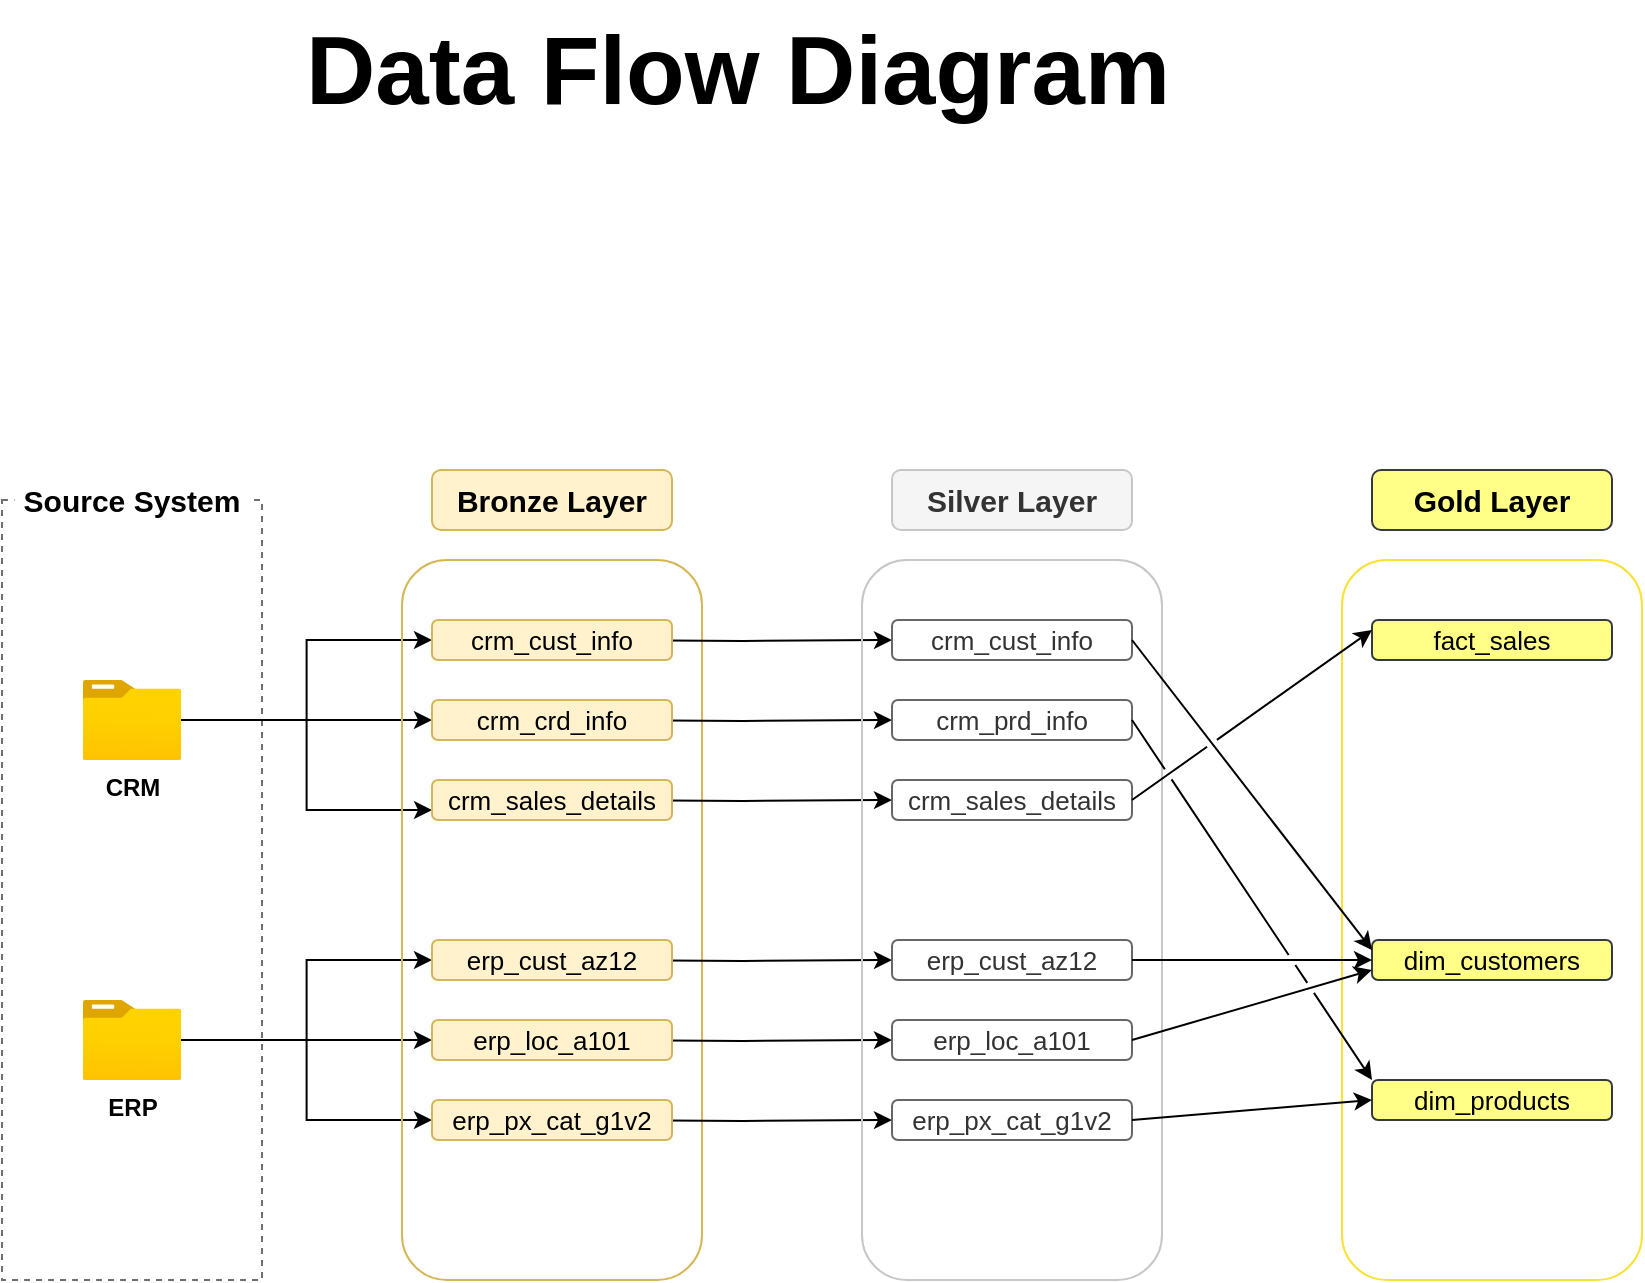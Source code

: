 <mxfile version="26.0.15">
  <diagram name="Page-1" id="u0dbYqxbklUMG_bY6Guo">
    <mxGraphModel dx="2074" dy="2296" grid="1" gridSize="10" guides="1" tooltips="1" connect="1" arrows="1" fold="1" page="1" pageScale="1" pageWidth="850" pageHeight="1100" background="none" math="0" shadow="0">
      <root>
        <mxCell id="0" />
        <mxCell id="1" parent="0" />
        <mxCell id="pWu4eBwuglGeW16qFXt5-1" value="&lt;h1 style=&quot;margin-top: 0px;&quot;&gt;Data Flow Diagram&lt;/h1&gt;" style="text;html=1;whiteSpace=wrap;overflow=hidden;rounded=0;fontSize=24;" parent="1" vertex="1">
          <mxGeometry x="180" y="-60" width="530" height="120" as="geometry" />
        </mxCell>
        <mxCell id="pWu4eBwuglGeW16qFXt5-2" value="" style="rounded=0;whiteSpace=wrap;html=1;fillColor=none;strokeColor=light-dark(#707070, #ededed);dashed=1;" parent="1" vertex="1">
          <mxGeometry x="30" y="190" width="130" height="390" as="geometry" />
        </mxCell>
        <mxCell id="pWu4eBwuglGeW16qFXt5-3" value="&lt;b&gt;&lt;font&gt;Source System&lt;/font&gt;&lt;/b&gt;" style="rounded=0;whiteSpace=wrap;html=1;fontSize=15;strokeColor=none;" parent="1" vertex="1">
          <mxGeometry x="36.25" y="170" width="117.5" height="40" as="geometry" />
        </mxCell>
        <mxCell id="pWu4eBwuglGeW16qFXt5-20" style="edgeStyle=orthogonalEdgeStyle;rounded=0;orthogonalLoop=1;jettySize=auto;html=1;entryX=0;entryY=0.5;entryDx=0;entryDy=0;" parent="1" source="pWu4eBwuglGeW16qFXt5-7" target="pWu4eBwuglGeW16qFXt5-13" edge="1">
          <mxGeometry relative="1" as="geometry" />
        </mxCell>
        <mxCell id="pWu4eBwuglGeW16qFXt5-21" style="edgeStyle=orthogonalEdgeStyle;rounded=0;orthogonalLoop=1;jettySize=auto;html=1;" parent="1" source="pWu4eBwuglGeW16qFXt5-7" target="pWu4eBwuglGeW16qFXt5-15" edge="1">
          <mxGeometry relative="1" as="geometry" />
        </mxCell>
        <mxCell id="pWu4eBwuglGeW16qFXt5-22" style="edgeStyle=orthogonalEdgeStyle;rounded=0;orthogonalLoop=1;jettySize=auto;html=1;entryX=0;entryY=0.75;entryDx=0;entryDy=0;" parent="1" source="pWu4eBwuglGeW16qFXt5-7" target="pWu4eBwuglGeW16qFXt5-14" edge="1">
          <mxGeometry relative="1" as="geometry" />
        </mxCell>
        <mxCell id="pWu4eBwuglGeW16qFXt5-7" value="&lt;b&gt;CRM&lt;/b&gt;" style="image;aspect=fixed;html=1;points=[];align=center;fontSize=12;image=img/lib/azure2/general/Folder_Blank.svg;" parent="1" vertex="1">
          <mxGeometry x="70.35" y="280" width="49.29" height="40" as="geometry" />
        </mxCell>
        <mxCell id="pWu4eBwuglGeW16qFXt5-23" style="edgeStyle=orthogonalEdgeStyle;rounded=0;orthogonalLoop=1;jettySize=auto;html=1;entryX=0;entryY=0.5;entryDx=0;entryDy=0;" parent="1" source="pWu4eBwuglGeW16qFXt5-9" target="pWu4eBwuglGeW16qFXt5-17" edge="1">
          <mxGeometry relative="1" as="geometry" />
        </mxCell>
        <mxCell id="pWu4eBwuglGeW16qFXt5-24" style="edgeStyle=orthogonalEdgeStyle;rounded=0;orthogonalLoop=1;jettySize=auto;html=1;" parent="1" source="pWu4eBwuglGeW16qFXt5-9" target="pWu4eBwuglGeW16qFXt5-19" edge="1">
          <mxGeometry relative="1" as="geometry" />
        </mxCell>
        <mxCell id="pWu4eBwuglGeW16qFXt5-25" style="edgeStyle=orthogonalEdgeStyle;rounded=0;orthogonalLoop=1;jettySize=auto;html=1;entryX=0;entryY=0.5;entryDx=0;entryDy=0;" parent="1" source="pWu4eBwuglGeW16qFXt5-9" target="pWu4eBwuglGeW16qFXt5-18" edge="1">
          <mxGeometry relative="1" as="geometry" />
        </mxCell>
        <mxCell id="pWu4eBwuglGeW16qFXt5-9" value="&lt;b&gt;ERP&lt;/b&gt;" style="image;aspect=fixed;html=1;points=[];align=center;fontSize=12;image=img/lib/azure2/general/Folder_Blank.svg;" parent="1" vertex="1">
          <mxGeometry x="70.35" y="440" width="49.29" height="40" as="geometry" />
        </mxCell>
        <mxCell id="pWu4eBwuglGeW16qFXt5-10" value="" style="rounded=1;whiteSpace=wrap;html=1;fillColor=none;strokeColor=#d6b656;" parent="1" vertex="1">
          <mxGeometry x="230" y="220" width="150" height="360" as="geometry" />
        </mxCell>
        <mxCell id="pWu4eBwuglGeW16qFXt5-11" value="&lt;b&gt;&lt;font style=&quot;font-size: 15px;&quot;&gt;Bronze Layer&lt;/font&gt;&lt;/b&gt;" style="rounded=1;whiteSpace=wrap;html=1;fillColor=#fff2cc;strokeColor=#D6B656;" parent="1" vertex="1">
          <mxGeometry x="245" y="175" width="120" height="30" as="geometry" />
        </mxCell>
        <mxCell id="jKmH9sdDoeR3B2JtGGz3-9" style="edgeStyle=orthogonalEdgeStyle;rounded=0;orthogonalLoop=1;jettySize=auto;html=1;" parent="1" target="jKmH9sdDoeR3B2JtGGz3-3" edge="1">
          <mxGeometry relative="1" as="geometry">
            <mxPoint x="325" y="260" as="sourcePoint" />
          </mxGeometry>
        </mxCell>
        <mxCell id="pWu4eBwuglGeW16qFXt5-13" value="&lt;font style=&quot;font-size: 13px;&quot;&gt;crm_cust_info&lt;/font&gt;" style="rounded=1;whiteSpace=wrap;html=1;fillColor=#fff2cc;strokeColor=#D6B656;" parent="1" vertex="1">
          <mxGeometry x="245" y="250" width="120" height="20" as="geometry" />
        </mxCell>
        <mxCell id="jKmH9sdDoeR3B2JtGGz3-11" style="edgeStyle=orthogonalEdgeStyle;rounded=0;orthogonalLoop=1;jettySize=auto;html=1;entryX=0;entryY=0.5;entryDx=0;entryDy=0;" parent="1" target="jKmH9sdDoeR3B2JtGGz3-4" edge="1">
          <mxGeometry relative="1" as="geometry">
            <mxPoint x="325" y="340" as="sourcePoint" />
          </mxGeometry>
        </mxCell>
        <mxCell id="pWu4eBwuglGeW16qFXt5-14" value="&lt;font style=&quot;font-size: 13px;&quot;&gt;crm_sales_details&lt;/font&gt;" style="rounded=1;whiteSpace=wrap;html=1;fillColor=#fff2cc;strokeColor=#D6B656;" parent="1" vertex="1">
          <mxGeometry x="245" y="330" width="120" height="20" as="geometry" />
        </mxCell>
        <mxCell id="jKmH9sdDoeR3B2JtGGz3-10" style="edgeStyle=orthogonalEdgeStyle;rounded=0;orthogonalLoop=1;jettySize=auto;html=1;entryX=0;entryY=0.5;entryDx=0;entryDy=0;" parent="1" target="jKmH9sdDoeR3B2JtGGz3-5" edge="1">
          <mxGeometry relative="1" as="geometry">
            <mxPoint x="325" y="300" as="sourcePoint" />
          </mxGeometry>
        </mxCell>
        <mxCell id="pWu4eBwuglGeW16qFXt5-15" value="&lt;font style=&quot;font-size: 13px;&quot;&gt;crm_crd_info&lt;/font&gt;" style="rounded=1;whiteSpace=wrap;html=1;fillColor=#fff2cc;strokeColor=#D6B656;" parent="1" vertex="1">
          <mxGeometry x="245" y="290" width="120" height="20" as="geometry" />
        </mxCell>
        <mxCell id="jKmH9sdDoeR3B2JtGGz3-12" style="edgeStyle=orthogonalEdgeStyle;rounded=0;orthogonalLoop=1;jettySize=auto;html=1;entryX=0;entryY=0.5;entryDx=0;entryDy=0;" parent="1" target="jKmH9sdDoeR3B2JtGGz3-6" edge="1">
          <mxGeometry relative="1" as="geometry">
            <mxPoint x="325" y="420" as="sourcePoint" />
          </mxGeometry>
        </mxCell>
        <mxCell id="pWu4eBwuglGeW16qFXt5-17" value="&lt;font style=&quot;font-size: 13px;&quot;&gt;erp_cust_az12&lt;/font&gt;" style="rounded=1;whiteSpace=wrap;html=1;fillColor=#fff2cc;strokeColor=#D6B656;" parent="1" vertex="1">
          <mxGeometry x="245" y="410" width="120" height="20" as="geometry" />
        </mxCell>
        <mxCell id="jKmH9sdDoeR3B2JtGGz3-14" style="edgeStyle=orthogonalEdgeStyle;rounded=0;orthogonalLoop=1;jettySize=auto;html=1;entryX=0;entryY=0.5;entryDx=0;entryDy=0;" parent="1" target="jKmH9sdDoeR3B2JtGGz3-7" edge="1">
          <mxGeometry relative="1" as="geometry">
            <mxPoint x="325" y="500" as="sourcePoint" />
          </mxGeometry>
        </mxCell>
        <mxCell id="pWu4eBwuglGeW16qFXt5-18" value="&lt;font style=&quot;font-size: 13px;&quot;&gt;erp_px_cat_g1v2&lt;/font&gt;" style="rounded=1;whiteSpace=wrap;html=1;fillColor=#fff2cc;strokeColor=#D6B656;" parent="1" vertex="1">
          <mxGeometry x="245" y="490" width="120" height="20" as="geometry" />
        </mxCell>
        <mxCell id="jKmH9sdDoeR3B2JtGGz3-13" style="edgeStyle=orthogonalEdgeStyle;rounded=0;orthogonalLoop=1;jettySize=auto;html=1;entryX=0;entryY=0.5;entryDx=0;entryDy=0;" parent="1" target="jKmH9sdDoeR3B2JtGGz3-8" edge="1">
          <mxGeometry relative="1" as="geometry">
            <mxPoint x="325" y="460" as="sourcePoint" />
          </mxGeometry>
        </mxCell>
        <mxCell id="pWu4eBwuglGeW16qFXt5-19" value="&lt;span style=&quot;font-size: 13px;&quot;&gt;erp_loc_a101&lt;/span&gt;" style="rounded=1;whiteSpace=wrap;html=1;fillColor=#fff2cc;strokeColor=#D6B656;" parent="1" vertex="1">
          <mxGeometry x="245" y="450" width="120" height="20" as="geometry" />
        </mxCell>
        <mxCell id="jKmH9sdDoeR3B2JtGGz3-1" value="" style="rounded=1;whiteSpace=wrap;html=1;fillColor=none;strokeColor=#C7C7C7;fontColor=#333333;" parent="1" vertex="1">
          <mxGeometry x="460" y="220" width="150" height="360" as="geometry" />
        </mxCell>
        <mxCell id="jKmH9sdDoeR3B2JtGGz3-2" value="&lt;b&gt;&lt;font style=&quot;font-size: 15px;&quot;&gt;Silver Layer&lt;/font&gt;&lt;/b&gt;" style="rounded=1;whiteSpace=wrap;html=1;fillColor=#f5f5f5;strokeColor=#C7C7C7;fontColor=#333333;" parent="1" vertex="1">
          <mxGeometry x="475" y="175" width="120" height="30" as="geometry" />
        </mxCell>
        <mxCell id="jKmH9sdDoeR3B2JtGGz3-3" value="&lt;font style=&quot;font-size: 13px;&quot;&gt;crm_cust_info&lt;/font&gt;" style="rounded=1;whiteSpace=wrap;html=1;fillColor=none;strokeColor=#666666;fontColor=#333333;" parent="1" vertex="1">
          <mxGeometry x="475" y="250" width="120" height="20" as="geometry" />
        </mxCell>
        <mxCell id="jKmH9sdDoeR3B2JtGGz3-4" value="&lt;font style=&quot;font-size: 13px;&quot;&gt;crm_sales_details&lt;/font&gt;" style="rounded=1;whiteSpace=wrap;html=1;fillColor=none;strokeColor=#666666;fontColor=#333333;" parent="1" vertex="1">
          <mxGeometry x="475" y="330" width="120" height="20" as="geometry" />
        </mxCell>
        <mxCell id="jKmH9sdDoeR3B2JtGGz3-5" value="&lt;font style=&quot;font-size: 13px;&quot;&gt;crm_prd_info&lt;/font&gt;" style="rounded=1;whiteSpace=wrap;html=1;fillColor=none;strokeColor=#666666;fontColor=#333333;" parent="1" vertex="1">
          <mxGeometry x="475" y="290" width="120" height="20" as="geometry" />
        </mxCell>
        <mxCell id="jKmH9sdDoeR3B2JtGGz3-6" value="&lt;font style=&quot;font-size: 13px;&quot;&gt;erp_cust_az12&lt;/font&gt;" style="rounded=1;whiteSpace=wrap;html=1;fillColor=none;strokeColor=#666666;fontColor=#333333;" parent="1" vertex="1">
          <mxGeometry x="475" y="410" width="120" height="20" as="geometry" />
        </mxCell>
        <mxCell id="jKmH9sdDoeR3B2JtGGz3-7" value="&lt;font style=&quot;font-size: 13px;&quot;&gt;erp_px_cat_g1v2&lt;/font&gt;" style="rounded=1;whiteSpace=wrap;html=1;fillColor=none;strokeColor=#666666;fontColor=#333333;" parent="1" vertex="1">
          <mxGeometry x="475" y="490" width="120" height="20" as="geometry" />
        </mxCell>
        <mxCell id="jKmH9sdDoeR3B2JtGGz3-8" value="&lt;span style=&quot;font-size: 13px;&quot;&gt;erp_loc_a101&lt;/span&gt;" style="rounded=1;whiteSpace=wrap;html=1;fillColor=none;strokeColor=#666666;fontColor=#333333;" parent="1" vertex="1">
          <mxGeometry x="475" y="450" width="120" height="20" as="geometry" />
        </mxCell>
        <mxCell id="jKmH9sdDoeR3B2JtGGz3-15" value="" style="rounded=1;whiteSpace=wrap;html=1;fillColor=none;strokeColor=light-dark(#fbe137, #babdc0);" parent="1" vertex="1">
          <mxGeometry x="700" y="220" width="150" height="360" as="geometry" />
        </mxCell>
        <mxCell id="jKmH9sdDoeR3B2JtGGz3-16" value="&lt;b&gt;&lt;font style=&quot;font-size: 15px;&quot;&gt;Gold Layer&lt;/font&gt;&lt;/b&gt;" style="rounded=1;whiteSpace=wrap;html=1;fillColor=#ffff88;strokeColor=#36393d;" parent="1" vertex="1">
          <mxGeometry x="715" y="175" width="120" height="30" as="geometry" />
        </mxCell>
        <mxCell id="jKmH9sdDoeR3B2JtGGz3-17" value="&lt;font style=&quot;font-size: 13px;&quot;&gt;fact_sales&lt;/font&gt;" style="rounded=1;whiteSpace=wrap;html=1;fillColor=#ffff88;strokeColor=#36393d;" parent="1" vertex="1">
          <mxGeometry x="715" y="250" width="120" height="20" as="geometry" />
        </mxCell>
        <mxCell id="cSq2krZ7S_xfhdAhb9c4-1" value="&lt;font style=&quot;font-size: 13px;&quot;&gt;dim_products&lt;/font&gt;" style="rounded=1;whiteSpace=wrap;html=1;fillColor=#ffff88;strokeColor=#36393d;" vertex="1" parent="1">
          <mxGeometry x="715" y="480" width="120" height="20" as="geometry" />
        </mxCell>
        <mxCell id="cSq2krZ7S_xfhdAhb9c4-2" value="&lt;font style=&quot;font-size: 13px;&quot;&gt;dim_customers&lt;/font&gt;" style="rounded=1;whiteSpace=wrap;html=1;fillColor=#ffff88;strokeColor=#36393d;" vertex="1" parent="1">
          <mxGeometry x="715" y="410" width="120" height="20" as="geometry" />
        </mxCell>
        <mxCell id="cSq2krZ7S_xfhdAhb9c4-8" value="" style="endArrow=classic;html=1;rounded=0;exitX=1;exitY=0.5;exitDx=0;exitDy=0;entryX=0;entryY=0.25;entryDx=0;entryDy=0;jumpStyle=gap;" edge="1" parent="1" source="jKmH9sdDoeR3B2JtGGz3-3" target="cSq2krZ7S_xfhdAhb9c4-2">
          <mxGeometry width="50" height="50" relative="1" as="geometry">
            <mxPoint x="630" y="300" as="sourcePoint" />
            <mxPoint x="680" y="250" as="targetPoint" />
          </mxGeometry>
        </mxCell>
        <mxCell id="cSq2krZ7S_xfhdAhb9c4-10" value="" style="endArrow=classic;html=1;rounded=0;exitX=1;exitY=0.5;exitDx=0;exitDy=0;entryX=0;entryY=0.25;entryDx=0;entryDy=0;jumpStyle=gap;" edge="1" parent="1" source="jKmH9sdDoeR3B2JtGGz3-4" target="jKmH9sdDoeR3B2JtGGz3-17">
          <mxGeometry width="50" height="50" relative="1" as="geometry">
            <mxPoint x="640" y="290" as="sourcePoint" />
            <mxPoint x="690" y="240" as="targetPoint" />
          </mxGeometry>
        </mxCell>
        <mxCell id="cSq2krZ7S_xfhdAhb9c4-11" value="" style="endArrow=classic;html=1;rounded=0;exitX=1;exitY=0.5;exitDx=0;exitDy=0;entryX=0;entryY=0.5;entryDx=0;entryDy=0;jumpStyle=gap;" edge="1" parent="1" source="jKmH9sdDoeR3B2JtGGz3-6" target="cSq2krZ7S_xfhdAhb9c4-2">
          <mxGeometry width="50" height="50" relative="1" as="geometry">
            <mxPoint x="630" y="425" as="sourcePoint" />
            <mxPoint x="680" y="375" as="targetPoint" />
          </mxGeometry>
        </mxCell>
        <mxCell id="cSq2krZ7S_xfhdAhb9c4-12" value="" style="endArrow=classic;html=1;rounded=0;exitX=1;exitY=0.5;exitDx=0;exitDy=0;entryX=0;entryY=0.75;entryDx=0;entryDy=0;jumpStyle=gap;" edge="1" parent="1" source="jKmH9sdDoeR3B2JtGGz3-8" target="cSq2krZ7S_xfhdAhb9c4-2">
          <mxGeometry width="50" height="50" relative="1" as="geometry">
            <mxPoint x="400" y="630" as="sourcePoint" />
            <mxPoint x="450" y="580" as="targetPoint" />
          </mxGeometry>
        </mxCell>
        <mxCell id="cSq2krZ7S_xfhdAhb9c4-13" value="" style="endArrow=classic;html=1;rounded=0;exitX=1;exitY=0.5;exitDx=0;exitDy=0;entryX=0;entryY=0;entryDx=0;entryDy=0;jumpStyle=gap;" edge="1" parent="1" source="jKmH9sdDoeR3B2JtGGz3-5" target="cSq2krZ7S_xfhdAhb9c4-1">
          <mxGeometry width="50" height="50" relative="1" as="geometry">
            <mxPoint x="630" y="410" as="sourcePoint" />
            <mxPoint x="680" y="360" as="targetPoint" />
          </mxGeometry>
        </mxCell>
        <mxCell id="cSq2krZ7S_xfhdAhb9c4-14" value="" style="endArrow=classic;html=1;rounded=0;exitX=1;exitY=0.5;exitDx=0;exitDy=0;entryX=0;entryY=0.5;entryDx=0;entryDy=0;jumpStyle=gap;" edge="1" parent="1" source="jKmH9sdDoeR3B2JtGGz3-7" target="cSq2krZ7S_xfhdAhb9c4-1">
          <mxGeometry width="50" height="50" relative="1" as="geometry">
            <mxPoint x="630" y="515" as="sourcePoint" />
            <mxPoint x="680" y="465" as="targetPoint" />
          </mxGeometry>
        </mxCell>
      </root>
    </mxGraphModel>
  </diagram>
</mxfile>
